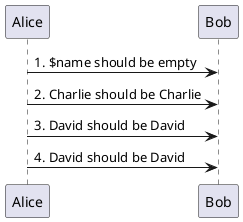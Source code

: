 {
  "sha1": "fkwt67zhzpw8klvpodmo42ol2v1djs2",
  "insertion": {
    "when": "2024-06-01T09:03:06.310Z",
    "url": "https://forum.plantuml.net/13424/simple-default-value-for-undefined-variables?show=13426#c13426",
    "user": "plantuml@gmail.com"
  }
}
@startuml
Alice -> Bob : 1. $name should be empty
!$name ?= "Charlie"
Alice -> Bob : 2. $name should be Charlie
!$name = "David"
Alice -> Bob : 3. $name should be David
!$name ?= "Ethan"
Alice -> Bob : 4. $name should be David

@enduml
